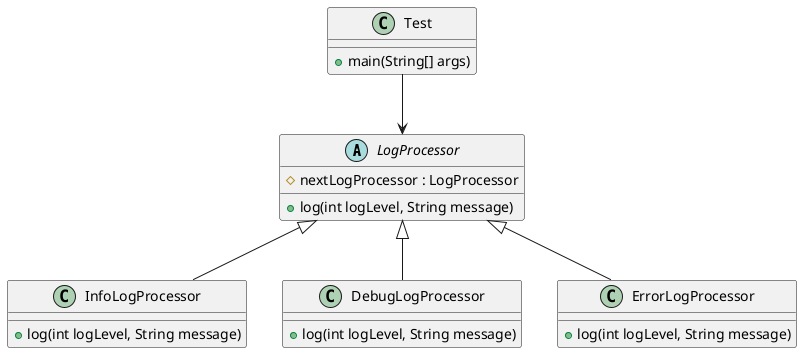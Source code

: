 @startuml
abstract class LogProcessor {
    +log(int logLevel, String message)
    #nextLogProcessor : LogProcessor
}

class InfoLogProcessor {
    +log(int logLevel, String message)
}

class DebugLogProcessor {
    +log(int logLevel, String message)
}

class ErrorLogProcessor {
    +log(int logLevel, String message)
}

LogProcessor <|-- InfoLogProcessor
LogProcessor <|-- DebugLogProcessor
LogProcessor <|-- ErrorLogProcessor

class Test {
    +main(String[] args)
}

Test --> LogProcessor
@enduml
